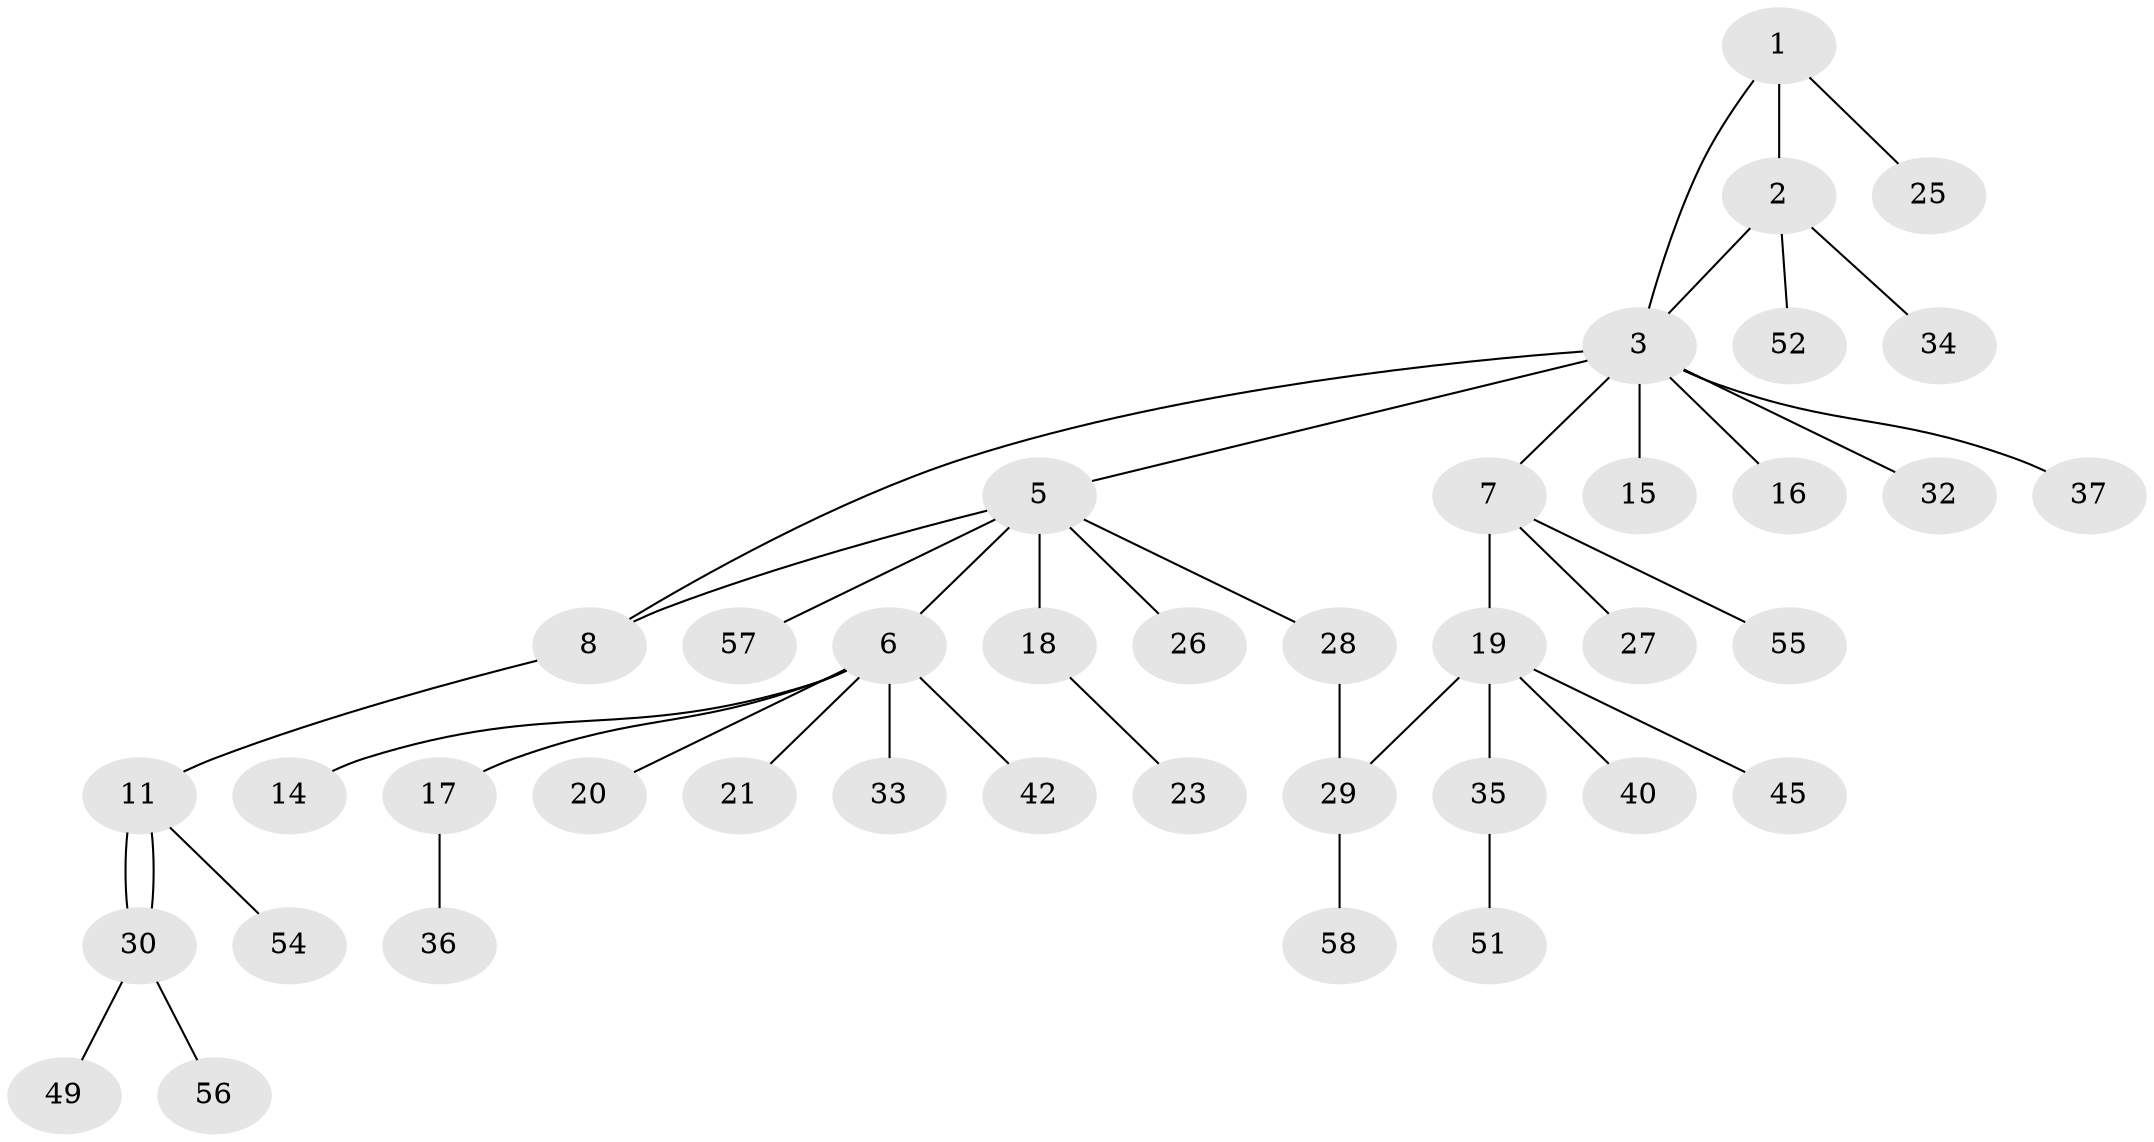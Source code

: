 // original degree distribution, {3: 0.08620689655172414, 5: 0.08620689655172414, 10: 0.017241379310344827, 1: 0.5862068965517241, 8: 0.017241379310344827, 4: 0.05172413793103448, 2: 0.15517241379310345}
// Generated by graph-tools (version 1.1) at 2025/41/03/06/25 10:41:48]
// undirected, 40 vertices, 43 edges
graph export_dot {
graph [start="1"]
  node [color=gray90,style=filled];
  1;
  2 [super="+46"];
  3 [super="+4"];
  5 [super="+24"];
  6 [super="+12"];
  7 [super="+10"];
  8 [super="+9"];
  11 [super="+13"];
  14;
  15;
  16;
  17 [super="+47"];
  18;
  19 [super="+22"];
  20;
  21;
  23 [super="+48"];
  25 [super="+31"];
  26 [super="+41"];
  27 [super="+44"];
  28 [super="+43"];
  29 [super="+38"];
  30 [super="+50"];
  32 [super="+53"];
  33;
  34;
  35 [super="+39"];
  36;
  37;
  40;
  42;
  45;
  49;
  51;
  52;
  54;
  55;
  56;
  57;
  58;
  1 -- 2;
  1 -- 3;
  1 -- 25;
  2 -- 3;
  2 -- 34;
  2 -- 52;
  3 -- 5;
  3 -- 7;
  3 -- 8;
  3 -- 15;
  3 -- 16;
  3 -- 32;
  3 -- 37;
  5 -- 6;
  5 -- 8;
  5 -- 18;
  5 -- 26;
  5 -- 28;
  5 -- 57;
  6 -- 14;
  6 -- 17;
  6 -- 21;
  6 -- 33;
  6 -- 42;
  6 -- 20;
  7 -- 19;
  7 -- 27;
  7 -- 55;
  8 -- 11;
  11 -- 30;
  11 -- 30;
  11 -- 54;
  17 -- 36;
  18 -- 23;
  19 -- 29;
  19 -- 35;
  19 -- 40;
  19 -- 45;
  28 -- 29;
  29 -- 58;
  30 -- 49;
  30 -- 56;
  35 -- 51;
}
